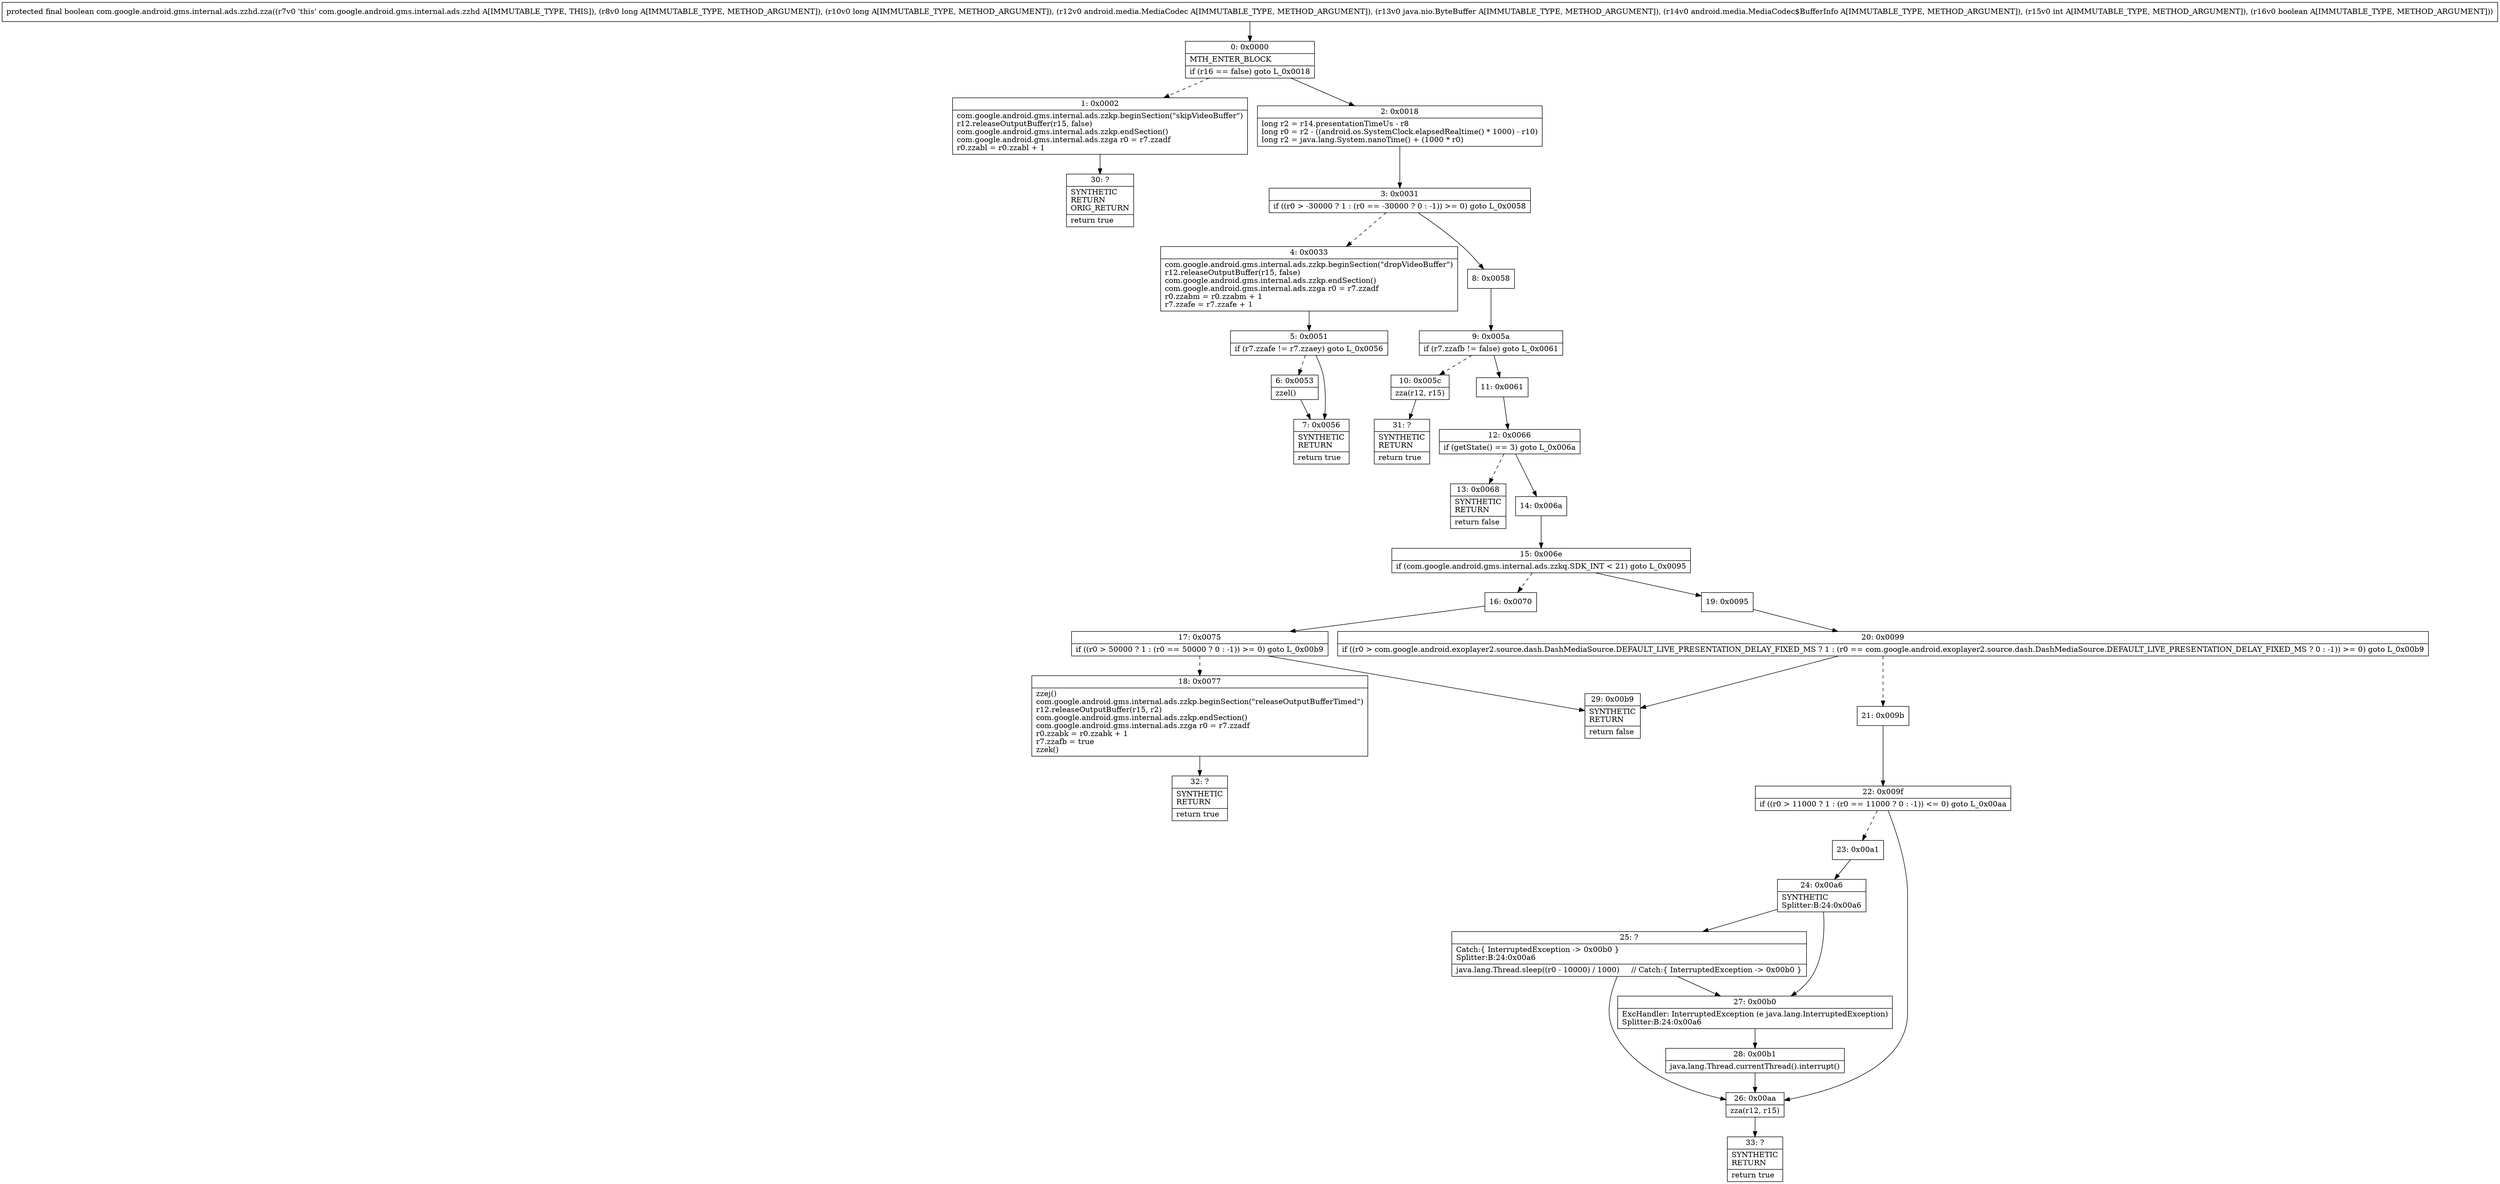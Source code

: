 digraph "CFG forcom.google.android.gms.internal.ads.zzhd.zza(JJLandroid\/media\/MediaCodec;Ljava\/nio\/ByteBuffer;Landroid\/media\/MediaCodec$BufferInfo;IZ)Z" {
Node_0 [shape=record,label="{0\:\ 0x0000|MTH_ENTER_BLOCK\l|if (r16 == false) goto L_0x0018\l}"];
Node_1 [shape=record,label="{1\:\ 0x0002|com.google.android.gms.internal.ads.zzkp.beginSection(\"skipVideoBuffer\")\lr12.releaseOutputBuffer(r15, false)\lcom.google.android.gms.internal.ads.zzkp.endSection()\lcom.google.android.gms.internal.ads.zzga r0 = r7.zzadf\lr0.zzabl = r0.zzabl + 1\l}"];
Node_2 [shape=record,label="{2\:\ 0x0018|long r2 = r14.presentationTimeUs \- r8\llong r0 = r2 \- ((android.os.SystemClock.elapsedRealtime() * 1000) \- r10)\llong r2 = java.lang.System.nanoTime() + (1000 * r0)\l}"];
Node_3 [shape=record,label="{3\:\ 0x0031|if ((r0 \> \-30000 ? 1 : (r0 == \-30000 ? 0 : \-1)) \>= 0) goto L_0x0058\l}"];
Node_4 [shape=record,label="{4\:\ 0x0033|com.google.android.gms.internal.ads.zzkp.beginSection(\"dropVideoBuffer\")\lr12.releaseOutputBuffer(r15, false)\lcom.google.android.gms.internal.ads.zzkp.endSection()\lcom.google.android.gms.internal.ads.zzga r0 = r7.zzadf\lr0.zzabm = r0.zzabm + 1\lr7.zzafe = r7.zzafe + 1\l}"];
Node_5 [shape=record,label="{5\:\ 0x0051|if (r7.zzafe != r7.zzaey) goto L_0x0056\l}"];
Node_6 [shape=record,label="{6\:\ 0x0053|zzel()\l}"];
Node_7 [shape=record,label="{7\:\ 0x0056|SYNTHETIC\lRETURN\l|return true\l}"];
Node_8 [shape=record,label="{8\:\ 0x0058}"];
Node_9 [shape=record,label="{9\:\ 0x005a|if (r7.zzafb != false) goto L_0x0061\l}"];
Node_10 [shape=record,label="{10\:\ 0x005c|zza(r12, r15)\l}"];
Node_11 [shape=record,label="{11\:\ 0x0061}"];
Node_12 [shape=record,label="{12\:\ 0x0066|if (getState() == 3) goto L_0x006a\l}"];
Node_13 [shape=record,label="{13\:\ 0x0068|SYNTHETIC\lRETURN\l|return false\l}"];
Node_14 [shape=record,label="{14\:\ 0x006a}"];
Node_15 [shape=record,label="{15\:\ 0x006e|if (com.google.android.gms.internal.ads.zzkq.SDK_INT \< 21) goto L_0x0095\l}"];
Node_16 [shape=record,label="{16\:\ 0x0070}"];
Node_17 [shape=record,label="{17\:\ 0x0075|if ((r0 \> 50000 ? 1 : (r0 == 50000 ? 0 : \-1)) \>= 0) goto L_0x00b9\l}"];
Node_18 [shape=record,label="{18\:\ 0x0077|zzej()\lcom.google.android.gms.internal.ads.zzkp.beginSection(\"releaseOutputBufferTimed\")\lr12.releaseOutputBuffer(r15, r2)\lcom.google.android.gms.internal.ads.zzkp.endSection()\lcom.google.android.gms.internal.ads.zzga r0 = r7.zzadf\lr0.zzabk = r0.zzabk + 1\lr7.zzafb = true\lzzek()\l}"];
Node_19 [shape=record,label="{19\:\ 0x0095}"];
Node_20 [shape=record,label="{20\:\ 0x0099|if ((r0 \> com.google.android.exoplayer2.source.dash.DashMediaSource.DEFAULT_LIVE_PRESENTATION_DELAY_FIXED_MS ? 1 : (r0 == com.google.android.exoplayer2.source.dash.DashMediaSource.DEFAULT_LIVE_PRESENTATION_DELAY_FIXED_MS ? 0 : \-1)) \>= 0) goto L_0x00b9\l}"];
Node_21 [shape=record,label="{21\:\ 0x009b}"];
Node_22 [shape=record,label="{22\:\ 0x009f|if ((r0 \> 11000 ? 1 : (r0 == 11000 ? 0 : \-1)) \<= 0) goto L_0x00aa\l}"];
Node_23 [shape=record,label="{23\:\ 0x00a1}"];
Node_24 [shape=record,label="{24\:\ 0x00a6|SYNTHETIC\lSplitter:B:24:0x00a6\l}"];
Node_25 [shape=record,label="{25\:\ ?|Catch:\{ InterruptedException \-\> 0x00b0 \}\lSplitter:B:24:0x00a6\l|java.lang.Thread.sleep((r0 \- 10000) \/ 1000)     \/\/ Catch:\{ InterruptedException \-\> 0x00b0 \}\l}"];
Node_26 [shape=record,label="{26\:\ 0x00aa|zza(r12, r15)\l}"];
Node_27 [shape=record,label="{27\:\ 0x00b0|ExcHandler: InterruptedException (e java.lang.InterruptedException)\lSplitter:B:24:0x00a6\l}"];
Node_28 [shape=record,label="{28\:\ 0x00b1|java.lang.Thread.currentThread().interrupt()\l}"];
Node_29 [shape=record,label="{29\:\ 0x00b9|SYNTHETIC\lRETURN\l|return false\l}"];
Node_30 [shape=record,label="{30\:\ ?|SYNTHETIC\lRETURN\lORIG_RETURN\l|return true\l}"];
Node_31 [shape=record,label="{31\:\ ?|SYNTHETIC\lRETURN\l|return true\l}"];
Node_32 [shape=record,label="{32\:\ ?|SYNTHETIC\lRETURN\l|return true\l}"];
Node_33 [shape=record,label="{33\:\ ?|SYNTHETIC\lRETURN\l|return true\l}"];
MethodNode[shape=record,label="{protected final boolean com.google.android.gms.internal.ads.zzhd.zza((r7v0 'this' com.google.android.gms.internal.ads.zzhd A[IMMUTABLE_TYPE, THIS]), (r8v0 long A[IMMUTABLE_TYPE, METHOD_ARGUMENT]), (r10v0 long A[IMMUTABLE_TYPE, METHOD_ARGUMENT]), (r12v0 android.media.MediaCodec A[IMMUTABLE_TYPE, METHOD_ARGUMENT]), (r13v0 java.nio.ByteBuffer A[IMMUTABLE_TYPE, METHOD_ARGUMENT]), (r14v0 android.media.MediaCodec$BufferInfo A[IMMUTABLE_TYPE, METHOD_ARGUMENT]), (r15v0 int A[IMMUTABLE_TYPE, METHOD_ARGUMENT]), (r16v0 boolean A[IMMUTABLE_TYPE, METHOD_ARGUMENT])) }"];
MethodNode -> Node_0;
Node_0 -> Node_1[style=dashed];
Node_0 -> Node_2;
Node_1 -> Node_30;
Node_2 -> Node_3;
Node_3 -> Node_4[style=dashed];
Node_3 -> Node_8;
Node_4 -> Node_5;
Node_5 -> Node_6[style=dashed];
Node_5 -> Node_7;
Node_6 -> Node_7;
Node_8 -> Node_9;
Node_9 -> Node_10[style=dashed];
Node_9 -> Node_11;
Node_10 -> Node_31;
Node_11 -> Node_12;
Node_12 -> Node_13[style=dashed];
Node_12 -> Node_14;
Node_14 -> Node_15;
Node_15 -> Node_16[style=dashed];
Node_15 -> Node_19;
Node_16 -> Node_17;
Node_17 -> Node_18[style=dashed];
Node_17 -> Node_29;
Node_18 -> Node_32;
Node_19 -> Node_20;
Node_20 -> Node_21[style=dashed];
Node_20 -> Node_29;
Node_21 -> Node_22;
Node_22 -> Node_23[style=dashed];
Node_22 -> Node_26;
Node_23 -> Node_24;
Node_24 -> Node_25;
Node_24 -> Node_27;
Node_25 -> Node_26;
Node_25 -> Node_27;
Node_26 -> Node_33;
Node_27 -> Node_28;
Node_28 -> Node_26;
}

